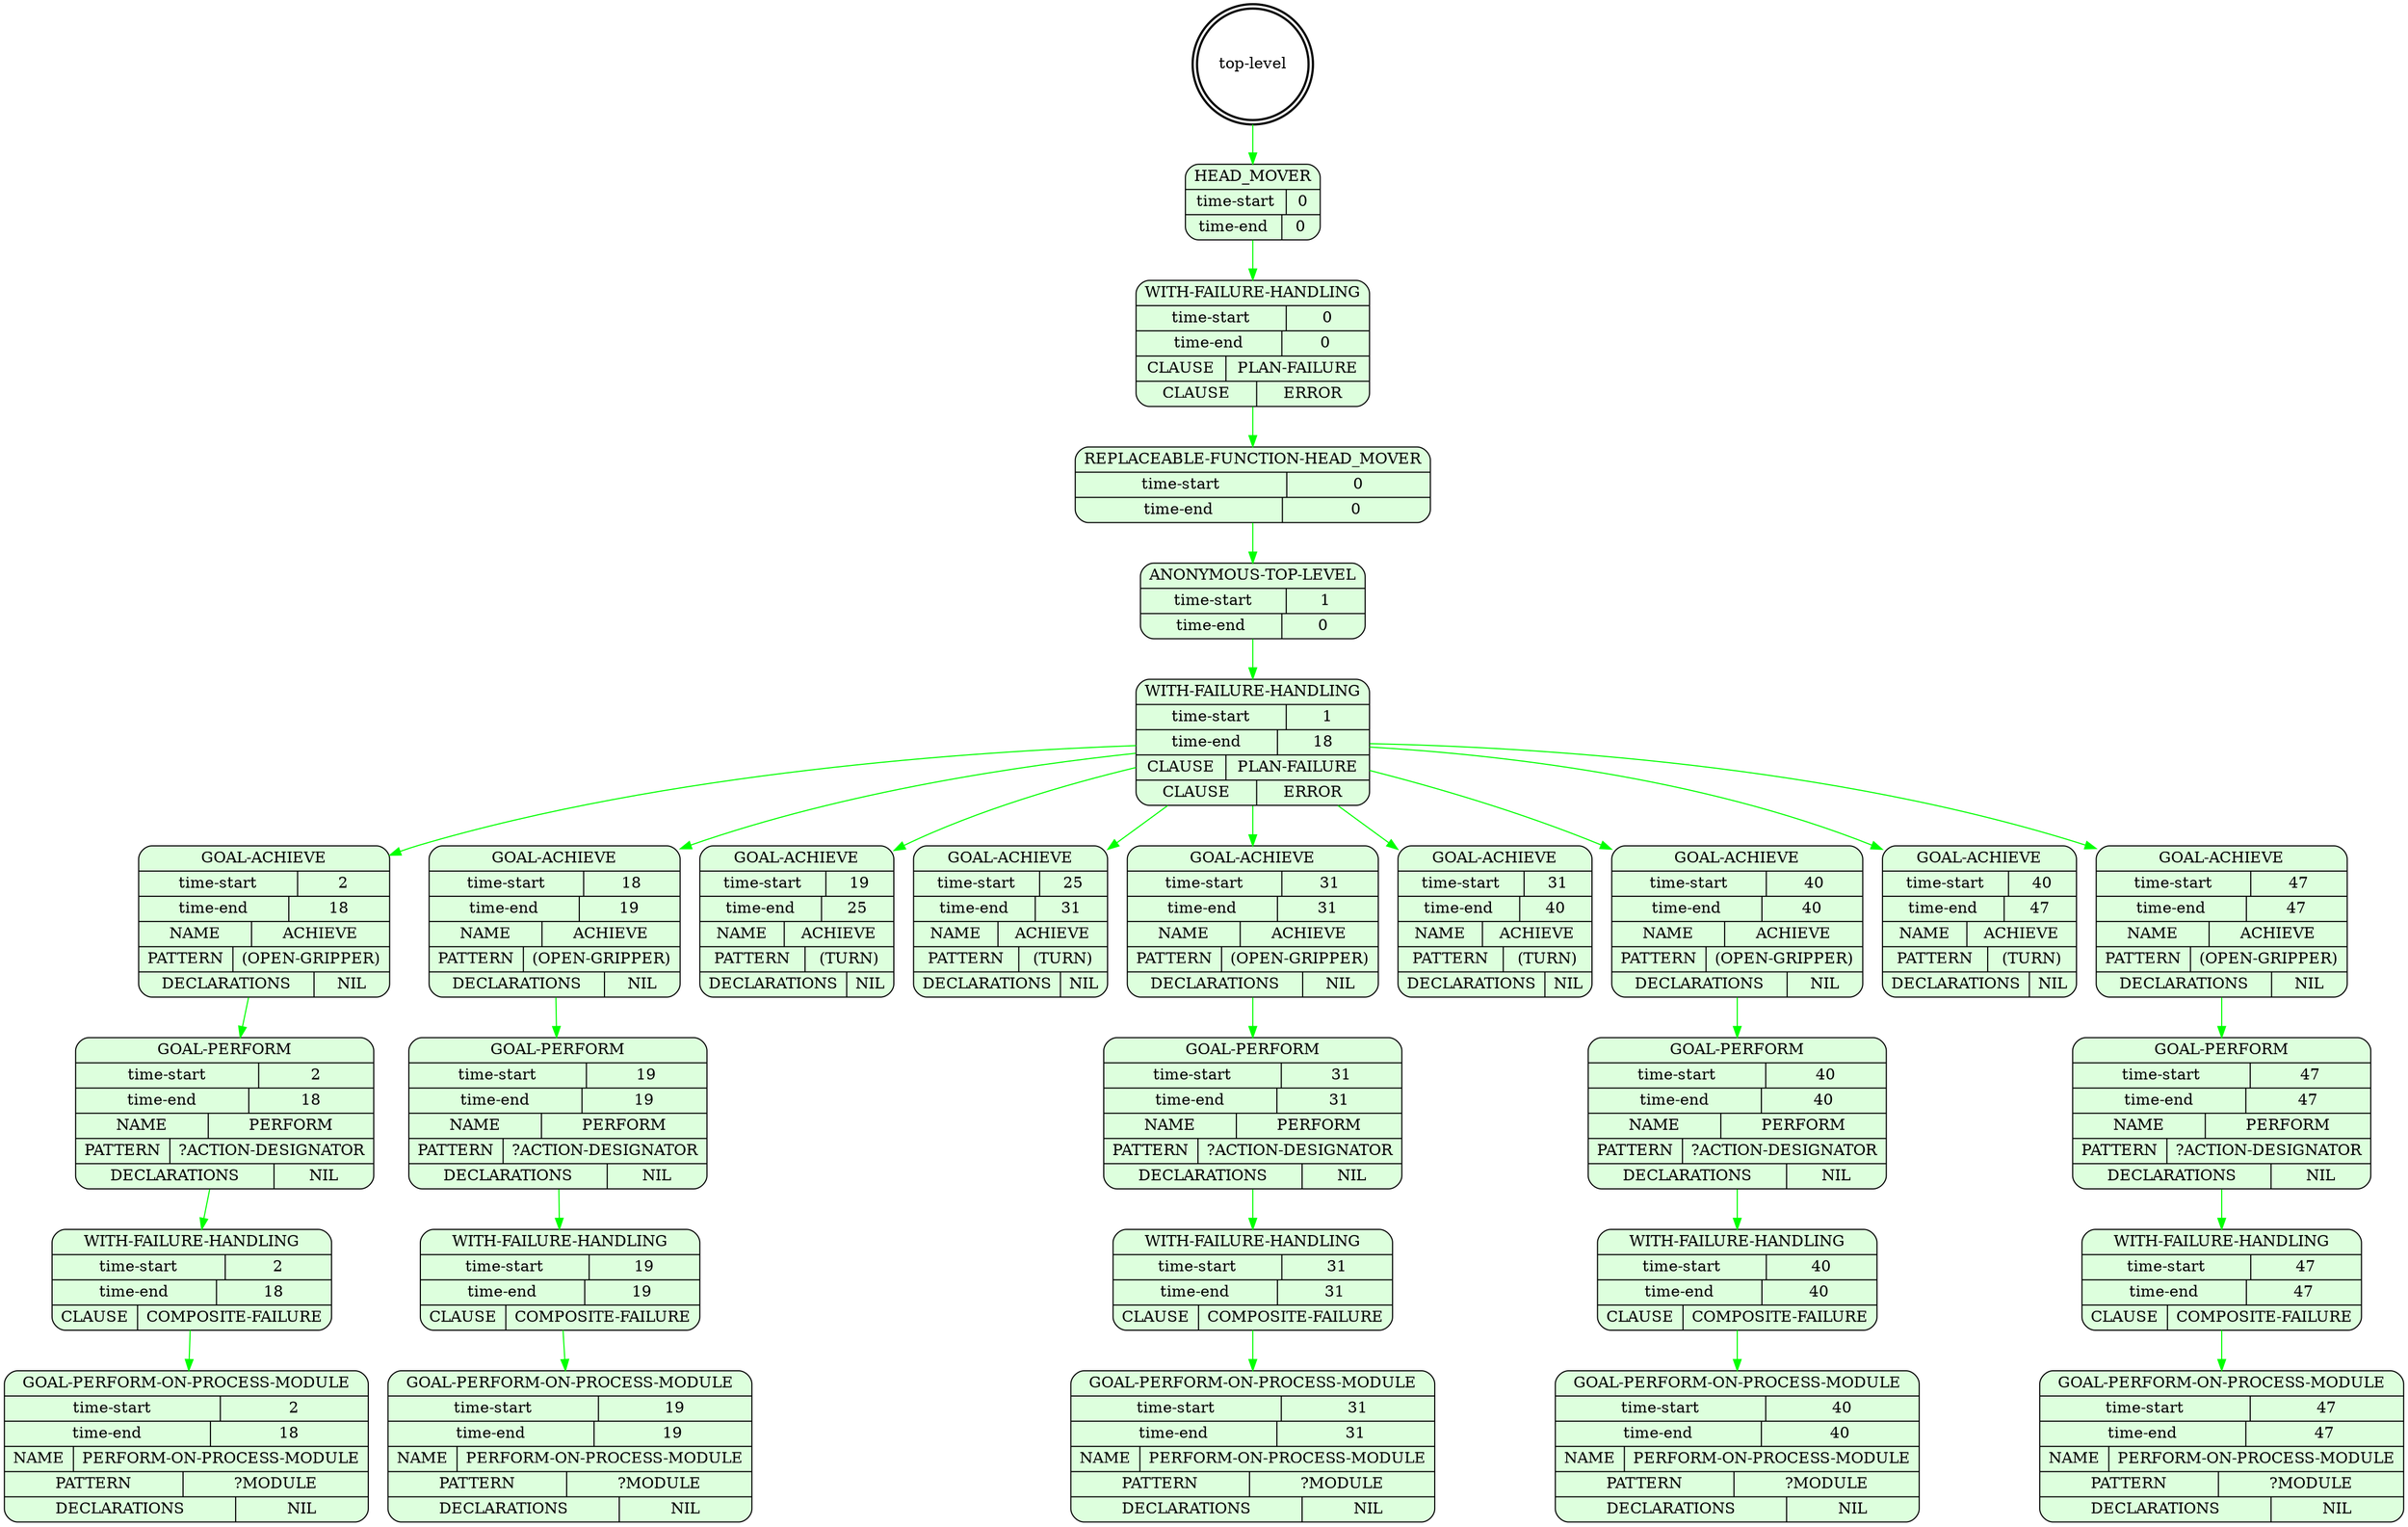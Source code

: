 digraph plangraph_RqZ0eXUWsm424TGm {
  node_4vCRb0T9CbVS0Kf6 [shape=doublecircle, style=bold, label="top-level"];

  node_4myAZa6CWp2dyinh [shape=Mrecord, style=filled, fillcolor="#ddffdd", label="{HEAD_MOVER|{time-start | 0}|{time-end | 0}}"];
  edge [color="green", label=""];
  node_4vCRb0T9CbVS0Kf6 -> node_4myAZa6CWp2dyinh;

  node_kZ2OZX9zkh3fv5GZ [shape=Mrecord, style=filled, fillcolor="#ddffdd", label="{WITH-FAILURE-HANDLING|{time-start | 0}|{time-end | 0}|{CLAUSE | PLAN-FAILURE}|{CLAUSE | ERROR}}"];
  edge [color="green", label=""];
  node_4myAZa6CWp2dyinh -> node_kZ2OZX9zkh3fv5GZ;

  node_vDnrlFepbI3ruehD [shape=Mrecord, style=filled, fillcolor="#ddffdd", label="{REPLACEABLE-FUNCTION-HEAD_MOVER|{time-start | 0}|{time-end | 0}}"];
  edge [color="green", label=""];
  node_kZ2OZX9zkh3fv5GZ -> node_vDnrlFepbI3ruehD;

  node_7rCA88gQ8WkpepMq [shape=Mrecord, style=filled, fillcolor="#ddffdd", label="{ANONYMOUS-TOP-LEVEL|{time-start | 1}|{time-end | 0}}"];
  edge [color="green", label=""];
  node_vDnrlFepbI3ruehD -> node_7rCA88gQ8WkpepMq;

  node_oqhWqqhCfCFML1kX [shape=Mrecord, style=filled, fillcolor="#ddffdd", label="{WITH-FAILURE-HANDLING|{time-start | 1}|{time-end | 18}|{CLAUSE | PLAN-FAILURE}|{CLAUSE | ERROR}}"];
  edge [color="green", label=""];
  node_7rCA88gQ8WkpepMq -> node_oqhWqqhCfCFML1kX;

  node_PHuSjfKHKUi5VpI7 [shape=Mrecord, style=filled, fillcolor="#ddffdd", label="{GOAL-ACHIEVE|{time-start | 2}|{time-end | 18}|{NAME | ACHIEVE}|{PATTERN | (OPEN-GRIPPER)}|{DECLARATIONS | NIL}}"];
  edge [color="green", label=""];
  node_oqhWqqhCfCFML1kX -> node_PHuSjfKHKUi5VpI7;

  node_qrXRUjhKBZEqwuWU [shape=Mrecord, style=filled, fillcolor="#ddffdd", label="{GOAL-PERFORM|{time-start | 2}|{time-end | 18}|{NAME | PERFORM}|{PATTERN | ?ACTION-DESIGNATOR}|{DECLARATIONS | NIL}}"];
  edge [color="green", label=""];
  node_PHuSjfKHKUi5VpI7 -> node_qrXRUjhKBZEqwuWU;

  node_vChwbVQ2hvJlx51P [shape=Mrecord, style=filled, fillcolor="#ddffdd", label="{WITH-FAILURE-HANDLING|{time-start | 2}|{time-end | 18}|{CLAUSE | COMPOSITE-FAILURE}}"];
  edge [color="green", label=""];
  node_qrXRUjhKBZEqwuWU -> node_vChwbVQ2hvJlx51P;

  node_zL2trvVBWeHqfOLU [shape=Mrecord, style=filled, fillcolor="#ddffdd", label="{GOAL-PERFORM-ON-PROCESS-MODULE|{time-start | 2}|{time-end | 18}|{NAME | PERFORM-ON-PROCESS-MODULE}|{PATTERN | ?MODULE}|{DECLARATIONS | NIL}}"];
  edge [color="green", label=""];
  node_vChwbVQ2hvJlx51P -> node_zL2trvVBWeHqfOLU;

  node_aq8uILRsNGyn1DCi [shape=Mrecord, style=filled, fillcolor="#ddffdd", label="{GOAL-ACHIEVE|{time-start | 18}|{time-end | 19}|{NAME | ACHIEVE}|{PATTERN | (OPEN-GRIPPER)}|{DECLARATIONS | NIL}}"];
  edge [color="green", label=""];
  node_oqhWqqhCfCFML1kX -> node_aq8uILRsNGyn1DCi;

  node_30Fk4Pq9g9ht9LDY [shape=Mrecord, style=filled, fillcolor="#ddffdd", label="{GOAL-PERFORM|{time-start | 19}|{time-end | 19}|{NAME | PERFORM}|{PATTERN | ?ACTION-DESIGNATOR}|{DECLARATIONS | NIL}}"];
  edge [color="green", label=""];
  node_aq8uILRsNGyn1DCi -> node_30Fk4Pq9g9ht9LDY;

  node_XCiysDvmOHxl3O65 [shape=Mrecord, style=filled, fillcolor="#ddffdd", label="{WITH-FAILURE-HANDLING|{time-start | 19}|{time-end | 19}|{CLAUSE | COMPOSITE-FAILURE}}"];
  edge [color="green", label=""];
  node_30Fk4Pq9g9ht9LDY -> node_XCiysDvmOHxl3O65;

  node_WBu7CVhD43f1uXqA [shape=Mrecord, style=filled, fillcolor="#ddffdd", label="{GOAL-PERFORM-ON-PROCESS-MODULE|{time-start | 19}|{time-end | 19}|{NAME | PERFORM-ON-PROCESS-MODULE}|{PATTERN | ?MODULE}|{DECLARATIONS | NIL}}"];
  edge [color="green", label=""];
  node_XCiysDvmOHxl3O65 -> node_WBu7CVhD43f1uXqA;

  node_m3RYN2eFY6AhNwBB [shape=Mrecord, style=filled, fillcolor="#ddffdd", label="{GOAL-ACHIEVE|{time-start | 19}|{time-end | 25}|{NAME | ACHIEVE}|{PATTERN | (TURN)}|{DECLARATIONS | NIL}}"];
  edge [color="green", label=""];
  node_oqhWqqhCfCFML1kX -> node_m3RYN2eFY6AhNwBB;

  node_mpaoY09AZnjPp1Zi [shape=Mrecord, style=filled, fillcolor="#ddffdd", label="{GOAL-ACHIEVE|{time-start | 25}|{time-end | 31}|{NAME | ACHIEVE}|{PATTERN | (TURN)}|{DECLARATIONS | NIL}}"];
  edge [color="green", label=""];
  node_oqhWqqhCfCFML1kX -> node_mpaoY09AZnjPp1Zi;

  node_x6pki39a9mTxAfU7 [shape=Mrecord, style=filled, fillcolor="#ddffdd", label="{GOAL-ACHIEVE|{time-start | 31}|{time-end | 31}|{NAME | ACHIEVE}|{PATTERN | (OPEN-GRIPPER)}|{DECLARATIONS | NIL}}"];
  edge [color="green", label=""];
  node_oqhWqqhCfCFML1kX -> node_x6pki39a9mTxAfU7;

  node_cUDIyzJ94cMuWaP6 [shape=Mrecord, style=filled, fillcolor="#ddffdd", label="{GOAL-PERFORM|{time-start | 31}|{time-end | 31}|{NAME | PERFORM}|{PATTERN | ?ACTION-DESIGNATOR}|{DECLARATIONS | NIL}}"];
  edge [color="green", label=""];
  node_x6pki39a9mTxAfU7 -> node_cUDIyzJ94cMuWaP6;

  node_cMJJBcB65MG5RD3z [shape=Mrecord, style=filled, fillcolor="#ddffdd", label="{WITH-FAILURE-HANDLING|{time-start | 31}|{time-end | 31}|{CLAUSE | COMPOSITE-FAILURE}}"];
  edge [color="green", label=""];
  node_cUDIyzJ94cMuWaP6 -> node_cMJJBcB65MG5RD3z;

  node_J20fSmqrXzdMeyPW [shape=Mrecord, style=filled, fillcolor="#ddffdd", label="{GOAL-PERFORM-ON-PROCESS-MODULE|{time-start | 31}|{time-end | 31}|{NAME | PERFORM-ON-PROCESS-MODULE}|{PATTERN | ?MODULE}|{DECLARATIONS | NIL}}"];
  edge [color="green", label=""];
  node_cMJJBcB65MG5RD3z -> node_J20fSmqrXzdMeyPW;

  node_kqMqqoodsUe29rgV [shape=Mrecord, style=filled, fillcolor="#ddffdd", label="{GOAL-ACHIEVE|{time-start | 31}|{time-end | 40}|{NAME | ACHIEVE}|{PATTERN | (TURN)}|{DECLARATIONS | NIL}}"];
  edge [color="green", label=""];
  node_oqhWqqhCfCFML1kX -> node_kqMqqoodsUe29rgV;

  node_8yVslacn95zYkcM6 [shape=Mrecord, style=filled, fillcolor="#ddffdd", label="{GOAL-ACHIEVE|{time-start | 40}|{time-end | 40}|{NAME | ACHIEVE}|{PATTERN | (OPEN-GRIPPER)}|{DECLARATIONS | NIL}}"];
  edge [color="green", label=""];
  node_oqhWqqhCfCFML1kX -> node_8yVslacn95zYkcM6;

  node_DdhOipYjPbphJ85t [shape=Mrecord, style=filled, fillcolor="#ddffdd", label="{GOAL-PERFORM|{time-start | 40}|{time-end | 40}|{NAME | PERFORM}|{PATTERN | ?ACTION-DESIGNATOR}|{DECLARATIONS | NIL}}"];
  edge [color="green", label=""];
  node_8yVslacn95zYkcM6 -> node_DdhOipYjPbphJ85t;

  node_n4bKm9UgQL906vQh [shape=Mrecord, style=filled, fillcolor="#ddffdd", label="{WITH-FAILURE-HANDLING|{time-start | 40}|{time-end | 40}|{CLAUSE | COMPOSITE-FAILURE}}"];
  edge [color="green", label=""];
  node_DdhOipYjPbphJ85t -> node_n4bKm9UgQL906vQh;

  node_lD1yN7F5JFPv5n16 [shape=Mrecord, style=filled, fillcolor="#ddffdd", label="{GOAL-PERFORM-ON-PROCESS-MODULE|{time-start | 40}|{time-end | 40}|{NAME | PERFORM-ON-PROCESS-MODULE}|{PATTERN | ?MODULE}|{DECLARATIONS | NIL}}"];
  edge [color="green", label=""];
  node_n4bKm9UgQL906vQh -> node_lD1yN7F5JFPv5n16;

  node_BhLGcI4RJcYeyyEG [shape=Mrecord, style=filled, fillcolor="#ddffdd", label="{GOAL-ACHIEVE|{time-start | 40}|{time-end | 47}|{NAME | ACHIEVE}|{PATTERN | (TURN)}|{DECLARATIONS | NIL}}"];
  edge [color="green", label=""];
  node_oqhWqqhCfCFML1kX -> node_BhLGcI4RJcYeyyEG;

  node_JMlXcfc4TOX0que0 [shape=Mrecord, style=filled, fillcolor="#ddffdd", label="{GOAL-ACHIEVE|{time-start | 47}|{time-end | 47}|{NAME | ACHIEVE}|{PATTERN | (OPEN-GRIPPER)}|{DECLARATIONS | NIL}}"];
  edge [color="green", label=""];
  node_oqhWqqhCfCFML1kX -> node_JMlXcfc4TOX0que0;

  node_4kGLgaKf513gTSGW [shape=Mrecord, style=filled, fillcolor="#ddffdd", label="{GOAL-PERFORM|{time-start | 47}|{time-end | 47}|{NAME | PERFORM}|{PATTERN | ?ACTION-DESIGNATOR}|{DECLARATIONS | NIL}}"];
  edge [color="green", label=""];
  node_JMlXcfc4TOX0que0 -> node_4kGLgaKf513gTSGW;

  node_k6v8am1csn5HIORC [shape=Mrecord, style=filled, fillcolor="#ddffdd", label="{WITH-FAILURE-HANDLING|{time-start | 47}|{time-end | 47}|{CLAUSE | COMPOSITE-FAILURE}}"];
  edge [color="green", label=""];
  node_4kGLgaKf513gTSGW -> node_k6v8am1csn5HIORC;

  node_a4izaratb6gqPDp6 [shape=Mrecord, style=filled, fillcolor="#ddffdd", label="{GOAL-PERFORM-ON-PROCESS-MODULE|{time-start | 47}|{time-end | 47}|{NAME | PERFORM-ON-PROCESS-MODULE}|{PATTERN | ?MODULE}|{DECLARATIONS | NIL}}"];
  edge [color="green", label=""];
  node_k6v8am1csn5HIORC -> node_a4izaratb6gqPDp6;
}
